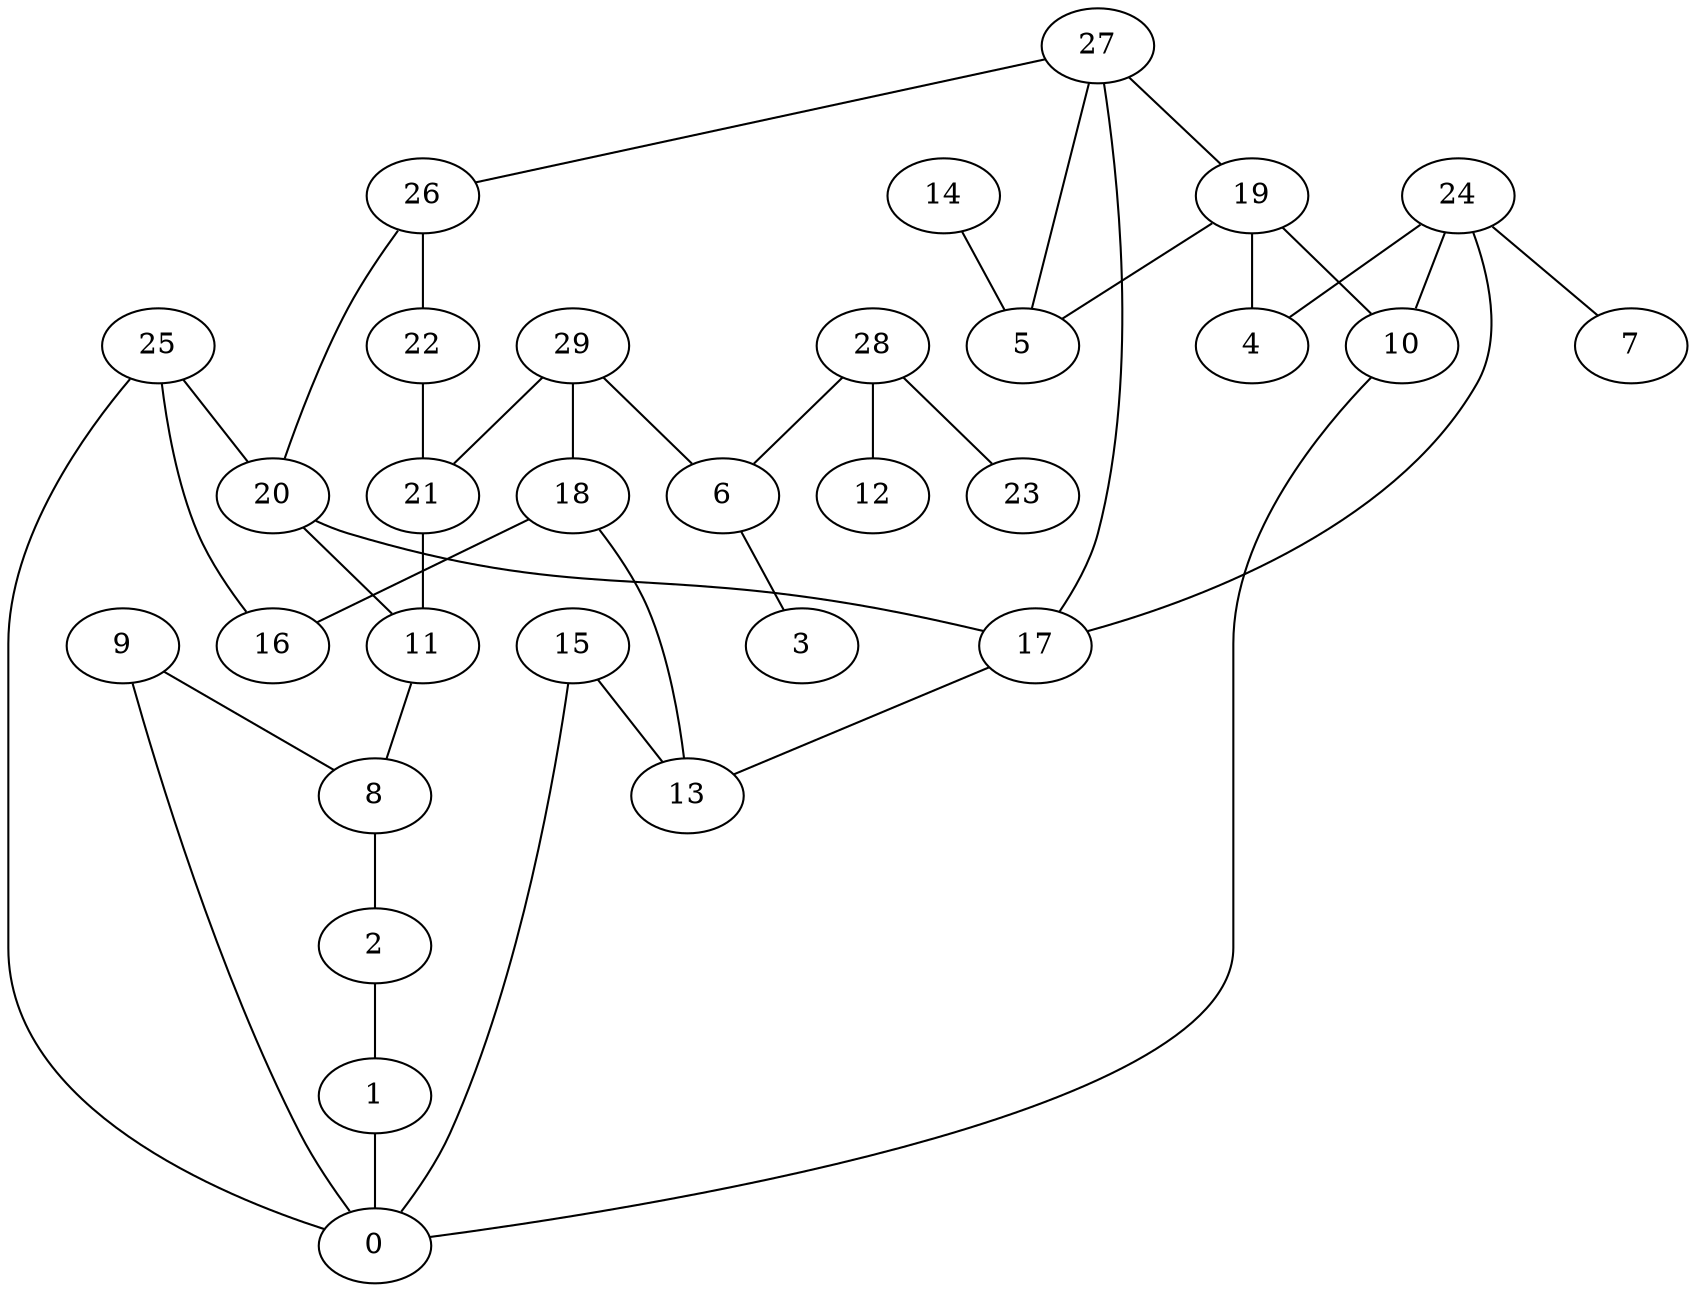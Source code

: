 graph {
"0";
"1";
"2";
"3";
"4";
"5";
"6";
"7";
"8";
"9";
"10";
"11";
"12";
"13";
"14";
"15";
"16";
"17";
"18";
"19";
"20";
"21";
"22";
"23";
"24";
"25";
"26";
"27";
"28";
"29";
"1"--"0";
"2"--"1";
"6"--"3";
"8"--"2";
"9"--"0";
"9"--"8";
"10"--"0";
"11"--"8";
"14"--"5";
"15"--"0";
"15"--"13";
"17"--"13";
"18"--"13";
"18"--"16";
"19"--"4";
"19"--"5";
"19"--"10";
"20"--"11";
"20"--"17";
"21"--"11";
"22"--"21";
"24"--"4";
"24"--"7";
"24"--"10";
"24"--"17";
"25"--"0";
"25"--"16";
"25"--"20";
"26"--"20";
"26"--"22";
"27"--"5";
"27"--"17";
"27"--"19";
"27"--"26";
"28"--"6";
"28"--"12";
"28"--"23";
"29"--"6";
"29"--"18";
"29"--"21";
}